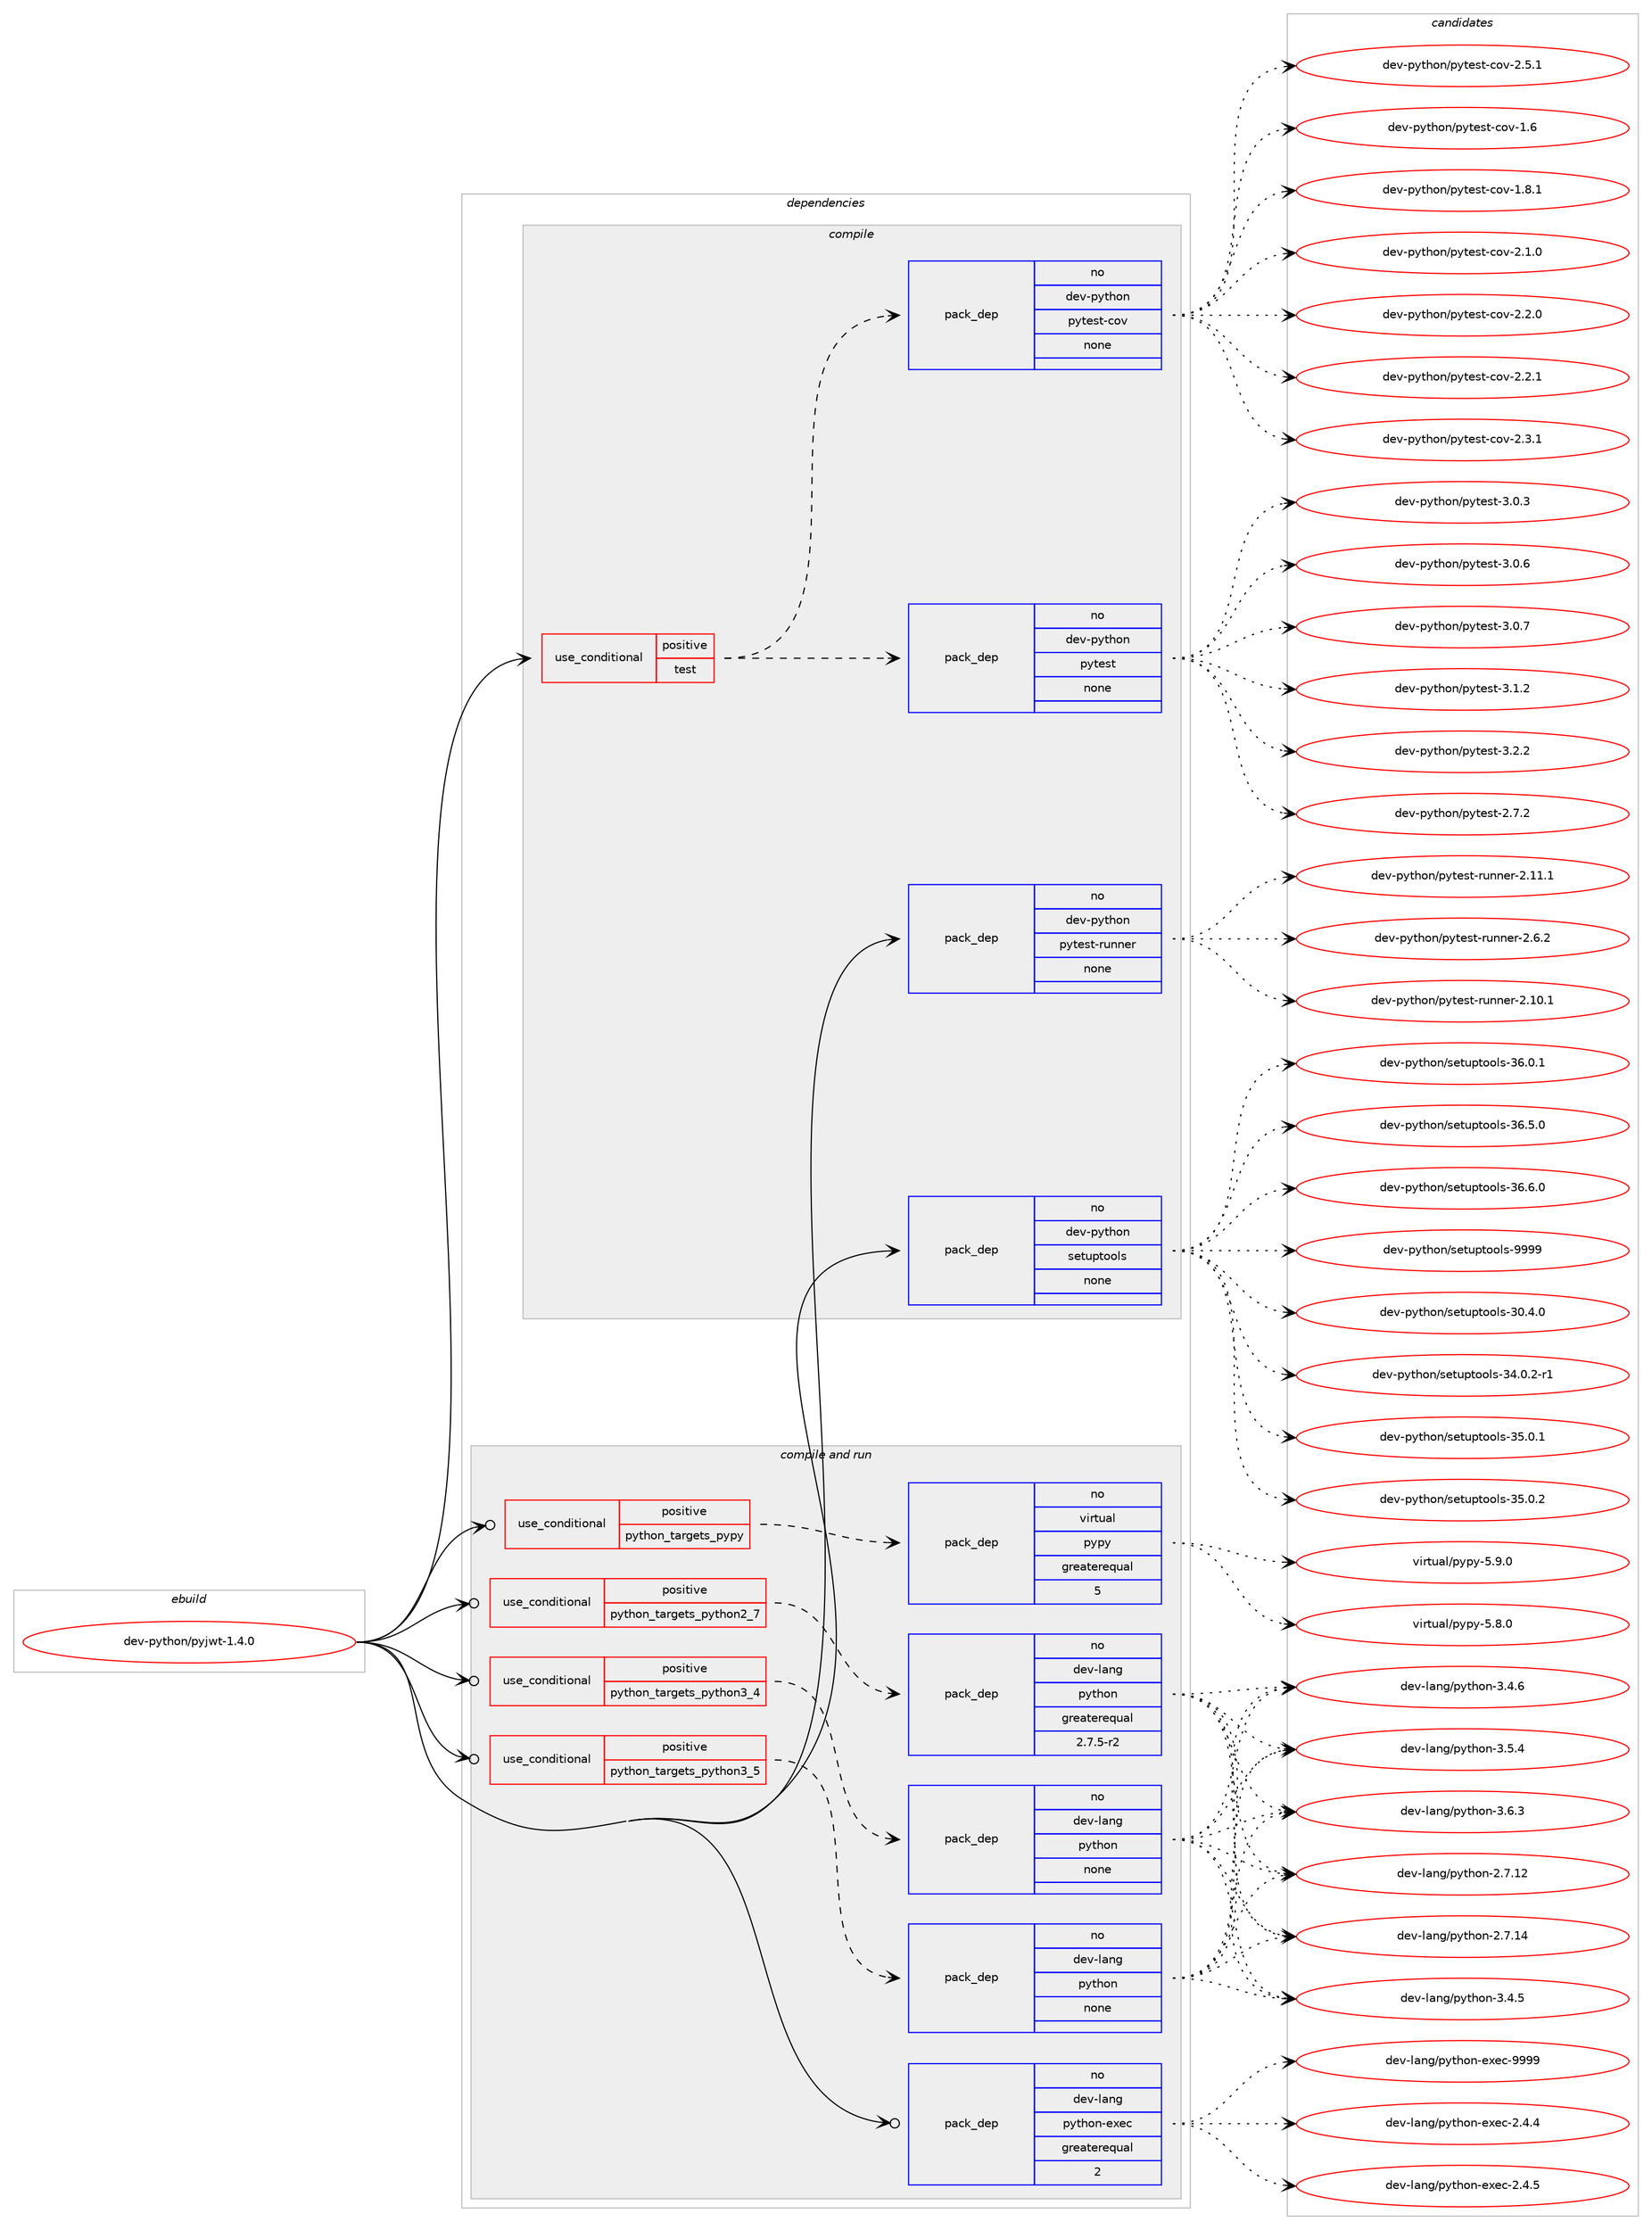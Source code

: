 digraph prolog {

# *************
# Graph options
# *************

newrank=true;
concentrate=true;
compound=true;
graph [rankdir=LR,fontname=Helvetica,fontsize=10,ranksep=1.5];#, ranksep=2.5, nodesep=0.2];
edge  [arrowhead=vee];
node  [fontname=Helvetica,fontsize=10];

# **********
# The ebuild
# **********

subgraph cluster_leftcol {
color=gray;
rank=same;
label=<<i>ebuild</i>>;
id [label="dev-python/pyjwt-1.4.0", color=red, width=4, href="../dev-python/pyjwt-1.4.0.svg"];
}

# ****************
# The dependencies
# ****************

subgraph cluster_midcol {
color=gray;
label=<<i>dependencies</i>>;
subgraph cluster_compile {
fillcolor="#eeeeee";
style=filled;
label=<<i>compile</i>>;
subgraph cond38617 {
dependency176991 [label=<<TABLE BORDER="0" CELLBORDER="1" CELLSPACING="0" CELLPADDING="4"><TR><TD ROWSPAN="3" CELLPADDING="10">use_conditional</TD></TR><TR><TD>positive</TD></TR><TR><TD>test</TD></TR></TABLE>>, shape=none, color=red];
subgraph pack134456 {
dependency176992 [label=<<TABLE BORDER="0" CELLBORDER="1" CELLSPACING="0" CELLPADDING="4" WIDTH="220"><TR><TD ROWSPAN="6" CELLPADDING="30">pack_dep</TD></TR><TR><TD WIDTH="110">no</TD></TR><TR><TD>dev-python</TD></TR><TR><TD>pytest</TD></TR><TR><TD>none</TD></TR><TR><TD></TD></TR></TABLE>>, shape=none, color=blue];
}
dependency176991:e -> dependency176992:w [weight=20,style="dashed",arrowhead="vee"];
subgraph pack134457 {
dependency176993 [label=<<TABLE BORDER="0" CELLBORDER="1" CELLSPACING="0" CELLPADDING="4" WIDTH="220"><TR><TD ROWSPAN="6" CELLPADDING="30">pack_dep</TD></TR><TR><TD WIDTH="110">no</TD></TR><TR><TD>dev-python</TD></TR><TR><TD>pytest-cov</TD></TR><TR><TD>none</TD></TR><TR><TD></TD></TR></TABLE>>, shape=none, color=blue];
}
dependency176991:e -> dependency176993:w [weight=20,style="dashed",arrowhead="vee"];
}
id:e -> dependency176991:w [weight=20,style="solid",arrowhead="vee"];
subgraph pack134458 {
dependency176994 [label=<<TABLE BORDER="0" CELLBORDER="1" CELLSPACING="0" CELLPADDING="4" WIDTH="220"><TR><TD ROWSPAN="6" CELLPADDING="30">pack_dep</TD></TR><TR><TD WIDTH="110">no</TD></TR><TR><TD>dev-python</TD></TR><TR><TD>pytest-runner</TD></TR><TR><TD>none</TD></TR><TR><TD></TD></TR></TABLE>>, shape=none, color=blue];
}
id:e -> dependency176994:w [weight=20,style="solid",arrowhead="vee"];
subgraph pack134459 {
dependency176995 [label=<<TABLE BORDER="0" CELLBORDER="1" CELLSPACING="0" CELLPADDING="4" WIDTH="220"><TR><TD ROWSPAN="6" CELLPADDING="30">pack_dep</TD></TR><TR><TD WIDTH="110">no</TD></TR><TR><TD>dev-python</TD></TR><TR><TD>setuptools</TD></TR><TR><TD>none</TD></TR><TR><TD></TD></TR></TABLE>>, shape=none, color=blue];
}
id:e -> dependency176995:w [weight=20,style="solid",arrowhead="vee"];
}
subgraph cluster_compileandrun {
fillcolor="#eeeeee";
style=filled;
label=<<i>compile and run</i>>;
subgraph cond38618 {
dependency176996 [label=<<TABLE BORDER="0" CELLBORDER="1" CELLSPACING="0" CELLPADDING="4"><TR><TD ROWSPAN="3" CELLPADDING="10">use_conditional</TD></TR><TR><TD>positive</TD></TR><TR><TD>python_targets_pypy</TD></TR></TABLE>>, shape=none, color=red];
subgraph pack134460 {
dependency176997 [label=<<TABLE BORDER="0" CELLBORDER="1" CELLSPACING="0" CELLPADDING="4" WIDTH="220"><TR><TD ROWSPAN="6" CELLPADDING="30">pack_dep</TD></TR><TR><TD WIDTH="110">no</TD></TR><TR><TD>virtual</TD></TR><TR><TD>pypy</TD></TR><TR><TD>greaterequal</TD></TR><TR><TD>5</TD></TR></TABLE>>, shape=none, color=blue];
}
dependency176996:e -> dependency176997:w [weight=20,style="dashed",arrowhead="vee"];
}
id:e -> dependency176996:w [weight=20,style="solid",arrowhead="odotvee"];
subgraph cond38619 {
dependency176998 [label=<<TABLE BORDER="0" CELLBORDER="1" CELLSPACING="0" CELLPADDING="4"><TR><TD ROWSPAN="3" CELLPADDING="10">use_conditional</TD></TR><TR><TD>positive</TD></TR><TR><TD>python_targets_python2_7</TD></TR></TABLE>>, shape=none, color=red];
subgraph pack134461 {
dependency176999 [label=<<TABLE BORDER="0" CELLBORDER="1" CELLSPACING="0" CELLPADDING="4" WIDTH="220"><TR><TD ROWSPAN="6" CELLPADDING="30">pack_dep</TD></TR><TR><TD WIDTH="110">no</TD></TR><TR><TD>dev-lang</TD></TR><TR><TD>python</TD></TR><TR><TD>greaterequal</TD></TR><TR><TD>2.7.5-r2</TD></TR></TABLE>>, shape=none, color=blue];
}
dependency176998:e -> dependency176999:w [weight=20,style="dashed",arrowhead="vee"];
}
id:e -> dependency176998:w [weight=20,style="solid",arrowhead="odotvee"];
subgraph cond38620 {
dependency177000 [label=<<TABLE BORDER="0" CELLBORDER="1" CELLSPACING="0" CELLPADDING="4"><TR><TD ROWSPAN="3" CELLPADDING="10">use_conditional</TD></TR><TR><TD>positive</TD></TR><TR><TD>python_targets_python3_4</TD></TR></TABLE>>, shape=none, color=red];
subgraph pack134462 {
dependency177001 [label=<<TABLE BORDER="0" CELLBORDER="1" CELLSPACING="0" CELLPADDING="4" WIDTH="220"><TR><TD ROWSPAN="6" CELLPADDING="30">pack_dep</TD></TR><TR><TD WIDTH="110">no</TD></TR><TR><TD>dev-lang</TD></TR><TR><TD>python</TD></TR><TR><TD>none</TD></TR><TR><TD></TD></TR></TABLE>>, shape=none, color=blue];
}
dependency177000:e -> dependency177001:w [weight=20,style="dashed",arrowhead="vee"];
}
id:e -> dependency177000:w [weight=20,style="solid",arrowhead="odotvee"];
subgraph cond38621 {
dependency177002 [label=<<TABLE BORDER="0" CELLBORDER="1" CELLSPACING="0" CELLPADDING="4"><TR><TD ROWSPAN="3" CELLPADDING="10">use_conditional</TD></TR><TR><TD>positive</TD></TR><TR><TD>python_targets_python3_5</TD></TR></TABLE>>, shape=none, color=red];
subgraph pack134463 {
dependency177003 [label=<<TABLE BORDER="0" CELLBORDER="1" CELLSPACING="0" CELLPADDING="4" WIDTH="220"><TR><TD ROWSPAN="6" CELLPADDING="30">pack_dep</TD></TR><TR><TD WIDTH="110">no</TD></TR><TR><TD>dev-lang</TD></TR><TR><TD>python</TD></TR><TR><TD>none</TD></TR><TR><TD></TD></TR></TABLE>>, shape=none, color=blue];
}
dependency177002:e -> dependency177003:w [weight=20,style="dashed",arrowhead="vee"];
}
id:e -> dependency177002:w [weight=20,style="solid",arrowhead="odotvee"];
subgraph pack134464 {
dependency177004 [label=<<TABLE BORDER="0" CELLBORDER="1" CELLSPACING="0" CELLPADDING="4" WIDTH="220"><TR><TD ROWSPAN="6" CELLPADDING="30">pack_dep</TD></TR><TR><TD WIDTH="110">no</TD></TR><TR><TD>dev-lang</TD></TR><TR><TD>python-exec</TD></TR><TR><TD>greaterequal</TD></TR><TR><TD>2</TD></TR></TABLE>>, shape=none, color=blue];
}
id:e -> dependency177004:w [weight=20,style="solid",arrowhead="odotvee"];
}
subgraph cluster_run {
fillcolor="#eeeeee";
style=filled;
label=<<i>run</i>>;
}
}

# **************
# The candidates
# **************

subgraph cluster_choices {
rank=same;
color=gray;
label=<<i>candidates</i>>;

subgraph choice134456 {
color=black;
nodesep=1;
choice1001011184511212111610411111047112121116101115116455046554650 [label="dev-python/pytest-2.7.2", color=red, width=4,href="../dev-python/pytest-2.7.2.svg"];
choice1001011184511212111610411111047112121116101115116455146484651 [label="dev-python/pytest-3.0.3", color=red, width=4,href="../dev-python/pytest-3.0.3.svg"];
choice1001011184511212111610411111047112121116101115116455146484654 [label="dev-python/pytest-3.0.6", color=red, width=4,href="../dev-python/pytest-3.0.6.svg"];
choice1001011184511212111610411111047112121116101115116455146484655 [label="dev-python/pytest-3.0.7", color=red, width=4,href="../dev-python/pytest-3.0.7.svg"];
choice1001011184511212111610411111047112121116101115116455146494650 [label="dev-python/pytest-3.1.2", color=red, width=4,href="../dev-python/pytest-3.1.2.svg"];
choice1001011184511212111610411111047112121116101115116455146504650 [label="dev-python/pytest-3.2.2", color=red, width=4,href="../dev-python/pytest-3.2.2.svg"];
dependency176992:e -> choice1001011184511212111610411111047112121116101115116455046554650:w [style=dotted,weight="100"];
dependency176992:e -> choice1001011184511212111610411111047112121116101115116455146484651:w [style=dotted,weight="100"];
dependency176992:e -> choice1001011184511212111610411111047112121116101115116455146484654:w [style=dotted,weight="100"];
dependency176992:e -> choice1001011184511212111610411111047112121116101115116455146484655:w [style=dotted,weight="100"];
dependency176992:e -> choice1001011184511212111610411111047112121116101115116455146494650:w [style=dotted,weight="100"];
dependency176992:e -> choice1001011184511212111610411111047112121116101115116455146504650:w [style=dotted,weight="100"];
}
subgraph choice134457 {
color=black;
nodesep=1;
choice1001011184511212111610411111047112121116101115116459911111845494654 [label="dev-python/pytest-cov-1.6", color=red, width=4,href="../dev-python/pytest-cov-1.6.svg"];
choice10010111845112121116104111110471121211161011151164599111118454946564649 [label="dev-python/pytest-cov-1.8.1", color=red, width=4,href="../dev-python/pytest-cov-1.8.1.svg"];
choice10010111845112121116104111110471121211161011151164599111118455046494648 [label="dev-python/pytest-cov-2.1.0", color=red, width=4,href="../dev-python/pytest-cov-2.1.0.svg"];
choice10010111845112121116104111110471121211161011151164599111118455046504648 [label="dev-python/pytest-cov-2.2.0", color=red, width=4,href="../dev-python/pytest-cov-2.2.0.svg"];
choice10010111845112121116104111110471121211161011151164599111118455046504649 [label="dev-python/pytest-cov-2.2.1", color=red, width=4,href="../dev-python/pytest-cov-2.2.1.svg"];
choice10010111845112121116104111110471121211161011151164599111118455046514649 [label="dev-python/pytest-cov-2.3.1", color=red, width=4,href="../dev-python/pytest-cov-2.3.1.svg"];
choice10010111845112121116104111110471121211161011151164599111118455046534649 [label="dev-python/pytest-cov-2.5.1", color=red, width=4,href="../dev-python/pytest-cov-2.5.1.svg"];
dependency176993:e -> choice1001011184511212111610411111047112121116101115116459911111845494654:w [style=dotted,weight="100"];
dependency176993:e -> choice10010111845112121116104111110471121211161011151164599111118454946564649:w [style=dotted,weight="100"];
dependency176993:e -> choice10010111845112121116104111110471121211161011151164599111118455046494648:w [style=dotted,weight="100"];
dependency176993:e -> choice10010111845112121116104111110471121211161011151164599111118455046504648:w [style=dotted,weight="100"];
dependency176993:e -> choice10010111845112121116104111110471121211161011151164599111118455046504649:w [style=dotted,weight="100"];
dependency176993:e -> choice10010111845112121116104111110471121211161011151164599111118455046514649:w [style=dotted,weight="100"];
dependency176993:e -> choice10010111845112121116104111110471121211161011151164599111118455046534649:w [style=dotted,weight="100"];
}
subgraph choice134458 {
color=black;
nodesep=1;
choice10010111845112121116104111110471121211161011151164511411711011010111445504649484649 [label="dev-python/pytest-runner-2.10.1", color=red, width=4,href="../dev-python/pytest-runner-2.10.1.svg"];
choice10010111845112121116104111110471121211161011151164511411711011010111445504649494649 [label="dev-python/pytest-runner-2.11.1", color=red, width=4,href="../dev-python/pytest-runner-2.11.1.svg"];
choice100101118451121211161041111104711212111610111511645114117110110101114455046544650 [label="dev-python/pytest-runner-2.6.2", color=red, width=4,href="../dev-python/pytest-runner-2.6.2.svg"];
dependency176994:e -> choice10010111845112121116104111110471121211161011151164511411711011010111445504649484649:w [style=dotted,weight="100"];
dependency176994:e -> choice10010111845112121116104111110471121211161011151164511411711011010111445504649494649:w [style=dotted,weight="100"];
dependency176994:e -> choice100101118451121211161041111104711212111610111511645114117110110101114455046544650:w [style=dotted,weight="100"];
}
subgraph choice134459 {
color=black;
nodesep=1;
choice100101118451121211161041111104711510111611711211611111110811545514846524648 [label="dev-python/setuptools-30.4.0", color=red, width=4,href="../dev-python/setuptools-30.4.0.svg"];
choice1001011184511212111610411111047115101116117112116111111108115455152464846504511449 [label="dev-python/setuptools-34.0.2-r1", color=red, width=4,href="../dev-python/setuptools-34.0.2-r1.svg"];
choice100101118451121211161041111104711510111611711211611111110811545515346484649 [label="dev-python/setuptools-35.0.1", color=red, width=4,href="../dev-python/setuptools-35.0.1.svg"];
choice100101118451121211161041111104711510111611711211611111110811545515346484650 [label="dev-python/setuptools-35.0.2", color=red, width=4,href="../dev-python/setuptools-35.0.2.svg"];
choice100101118451121211161041111104711510111611711211611111110811545515446484649 [label="dev-python/setuptools-36.0.1", color=red, width=4,href="../dev-python/setuptools-36.0.1.svg"];
choice100101118451121211161041111104711510111611711211611111110811545515446534648 [label="dev-python/setuptools-36.5.0", color=red, width=4,href="../dev-python/setuptools-36.5.0.svg"];
choice100101118451121211161041111104711510111611711211611111110811545515446544648 [label="dev-python/setuptools-36.6.0", color=red, width=4,href="../dev-python/setuptools-36.6.0.svg"];
choice10010111845112121116104111110471151011161171121161111111081154557575757 [label="dev-python/setuptools-9999", color=red, width=4,href="../dev-python/setuptools-9999.svg"];
dependency176995:e -> choice100101118451121211161041111104711510111611711211611111110811545514846524648:w [style=dotted,weight="100"];
dependency176995:e -> choice1001011184511212111610411111047115101116117112116111111108115455152464846504511449:w [style=dotted,weight="100"];
dependency176995:e -> choice100101118451121211161041111104711510111611711211611111110811545515346484649:w [style=dotted,weight="100"];
dependency176995:e -> choice100101118451121211161041111104711510111611711211611111110811545515346484650:w [style=dotted,weight="100"];
dependency176995:e -> choice100101118451121211161041111104711510111611711211611111110811545515446484649:w [style=dotted,weight="100"];
dependency176995:e -> choice100101118451121211161041111104711510111611711211611111110811545515446534648:w [style=dotted,weight="100"];
dependency176995:e -> choice100101118451121211161041111104711510111611711211611111110811545515446544648:w [style=dotted,weight="100"];
dependency176995:e -> choice10010111845112121116104111110471151011161171121161111111081154557575757:w [style=dotted,weight="100"];
}
subgraph choice134460 {
color=black;
nodesep=1;
choice1181051141161179710847112121112121455346564648 [label="virtual/pypy-5.8.0", color=red, width=4,href="../virtual/pypy-5.8.0.svg"];
choice1181051141161179710847112121112121455346574648 [label="virtual/pypy-5.9.0", color=red, width=4,href="../virtual/pypy-5.9.0.svg"];
dependency176997:e -> choice1181051141161179710847112121112121455346564648:w [style=dotted,weight="100"];
dependency176997:e -> choice1181051141161179710847112121112121455346574648:w [style=dotted,weight="100"];
}
subgraph choice134461 {
color=black;
nodesep=1;
choice10010111845108971101034711212111610411111045504655464950 [label="dev-lang/python-2.7.12", color=red, width=4,href="../dev-lang/python-2.7.12.svg"];
choice10010111845108971101034711212111610411111045504655464952 [label="dev-lang/python-2.7.14", color=red, width=4,href="../dev-lang/python-2.7.14.svg"];
choice100101118451089711010347112121116104111110455146524653 [label="dev-lang/python-3.4.5", color=red, width=4,href="../dev-lang/python-3.4.5.svg"];
choice100101118451089711010347112121116104111110455146524654 [label="dev-lang/python-3.4.6", color=red, width=4,href="../dev-lang/python-3.4.6.svg"];
choice100101118451089711010347112121116104111110455146534652 [label="dev-lang/python-3.5.4", color=red, width=4,href="../dev-lang/python-3.5.4.svg"];
choice100101118451089711010347112121116104111110455146544651 [label="dev-lang/python-3.6.3", color=red, width=4,href="../dev-lang/python-3.6.3.svg"];
dependency176999:e -> choice10010111845108971101034711212111610411111045504655464950:w [style=dotted,weight="100"];
dependency176999:e -> choice10010111845108971101034711212111610411111045504655464952:w [style=dotted,weight="100"];
dependency176999:e -> choice100101118451089711010347112121116104111110455146524653:w [style=dotted,weight="100"];
dependency176999:e -> choice100101118451089711010347112121116104111110455146524654:w [style=dotted,weight="100"];
dependency176999:e -> choice100101118451089711010347112121116104111110455146534652:w [style=dotted,weight="100"];
dependency176999:e -> choice100101118451089711010347112121116104111110455146544651:w [style=dotted,weight="100"];
}
subgraph choice134462 {
color=black;
nodesep=1;
choice10010111845108971101034711212111610411111045504655464950 [label="dev-lang/python-2.7.12", color=red, width=4,href="../dev-lang/python-2.7.12.svg"];
choice10010111845108971101034711212111610411111045504655464952 [label="dev-lang/python-2.7.14", color=red, width=4,href="../dev-lang/python-2.7.14.svg"];
choice100101118451089711010347112121116104111110455146524653 [label="dev-lang/python-3.4.5", color=red, width=4,href="../dev-lang/python-3.4.5.svg"];
choice100101118451089711010347112121116104111110455146524654 [label="dev-lang/python-3.4.6", color=red, width=4,href="../dev-lang/python-3.4.6.svg"];
choice100101118451089711010347112121116104111110455146534652 [label="dev-lang/python-3.5.4", color=red, width=4,href="../dev-lang/python-3.5.4.svg"];
choice100101118451089711010347112121116104111110455146544651 [label="dev-lang/python-3.6.3", color=red, width=4,href="../dev-lang/python-3.6.3.svg"];
dependency177001:e -> choice10010111845108971101034711212111610411111045504655464950:w [style=dotted,weight="100"];
dependency177001:e -> choice10010111845108971101034711212111610411111045504655464952:w [style=dotted,weight="100"];
dependency177001:e -> choice100101118451089711010347112121116104111110455146524653:w [style=dotted,weight="100"];
dependency177001:e -> choice100101118451089711010347112121116104111110455146524654:w [style=dotted,weight="100"];
dependency177001:e -> choice100101118451089711010347112121116104111110455146534652:w [style=dotted,weight="100"];
dependency177001:e -> choice100101118451089711010347112121116104111110455146544651:w [style=dotted,weight="100"];
}
subgraph choice134463 {
color=black;
nodesep=1;
choice10010111845108971101034711212111610411111045504655464950 [label="dev-lang/python-2.7.12", color=red, width=4,href="../dev-lang/python-2.7.12.svg"];
choice10010111845108971101034711212111610411111045504655464952 [label="dev-lang/python-2.7.14", color=red, width=4,href="../dev-lang/python-2.7.14.svg"];
choice100101118451089711010347112121116104111110455146524653 [label="dev-lang/python-3.4.5", color=red, width=4,href="../dev-lang/python-3.4.5.svg"];
choice100101118451089711010347112121116104111110455146524654 [label="dev-lang/python-3.4.6", color=red, width=4,href="../dev-lang/python-3.4.6.svg"];
choice100101118451089711010347112121116104111110455146534652 [label="dev-lang/python-3.5.4", color=red, width=4,href="../dev-lang/python-3.5.4.svg"];
choice100101118451089711010347112121116104111110455146544651 [label="dev-lang/python-3.6.3", color=red, width=4,href="../dev-lang/python-3.6.3.svg"];
dependency177003:e -> choice10010111845108971101034711212111610411111045504655464950:w [style=dotted,weight="100"];
dependency177003:e -> choice10010111845108971101034711212111610411111045504655464952:w [style=dotted,weight="100"];
dependency177003:e -> choice100101118451089711010347112121116104111110455146524653:w [style=dotted,weight="100"];
dependency177003:e -> choice100101118451089711010347112121116104111110455146524654:w [style=dotted,weight="100"];
dependency177003:e -> choice100101118451089711010347112121116104111110455146534652:w [style=dotted,weight="100"];
dependency177003:e -> choice100101118451089711010347112121116104111110455146544651:w [style=dotted,weight="100"];
}
subgraph choice134464 {
color=black;
nodesep=1;
choice1001011184510897110103471121211161041111104510112010199455046524652 [label="dev-lang/python-exec-2.4.4", color=red, width=4,href="../dev-lang/python-exec-2.4.4.svg"];
choice1001011184510897110103471121211161041111104510112010199455046524653 [label="dev-lang/python-exec-2.4.5", color=red, width=4,href="../dev-lang/python-exec-2.4.5.svg"];
choice10010111845108971101034711212111610411111045101120101994557575757 [label="dev-lang/python-exec-9999", color=red, width=4,href="../dev-lang/python-exec-9999.svg"];
dependency177004:e -> choice1001011184510897110103471121211161041111104510112010199455046524652:w [style=dotted,weight="100"];
dependency177004:e -> choice1001011184510897110103471121211161041111104510112010199455046524653:w [style=dotted,weight="100"];
dependency177004:e -> choice10010111845108971101034711212111610411111045101120101994557575757:w [style=dotted,weight="100"];
}
}

}
